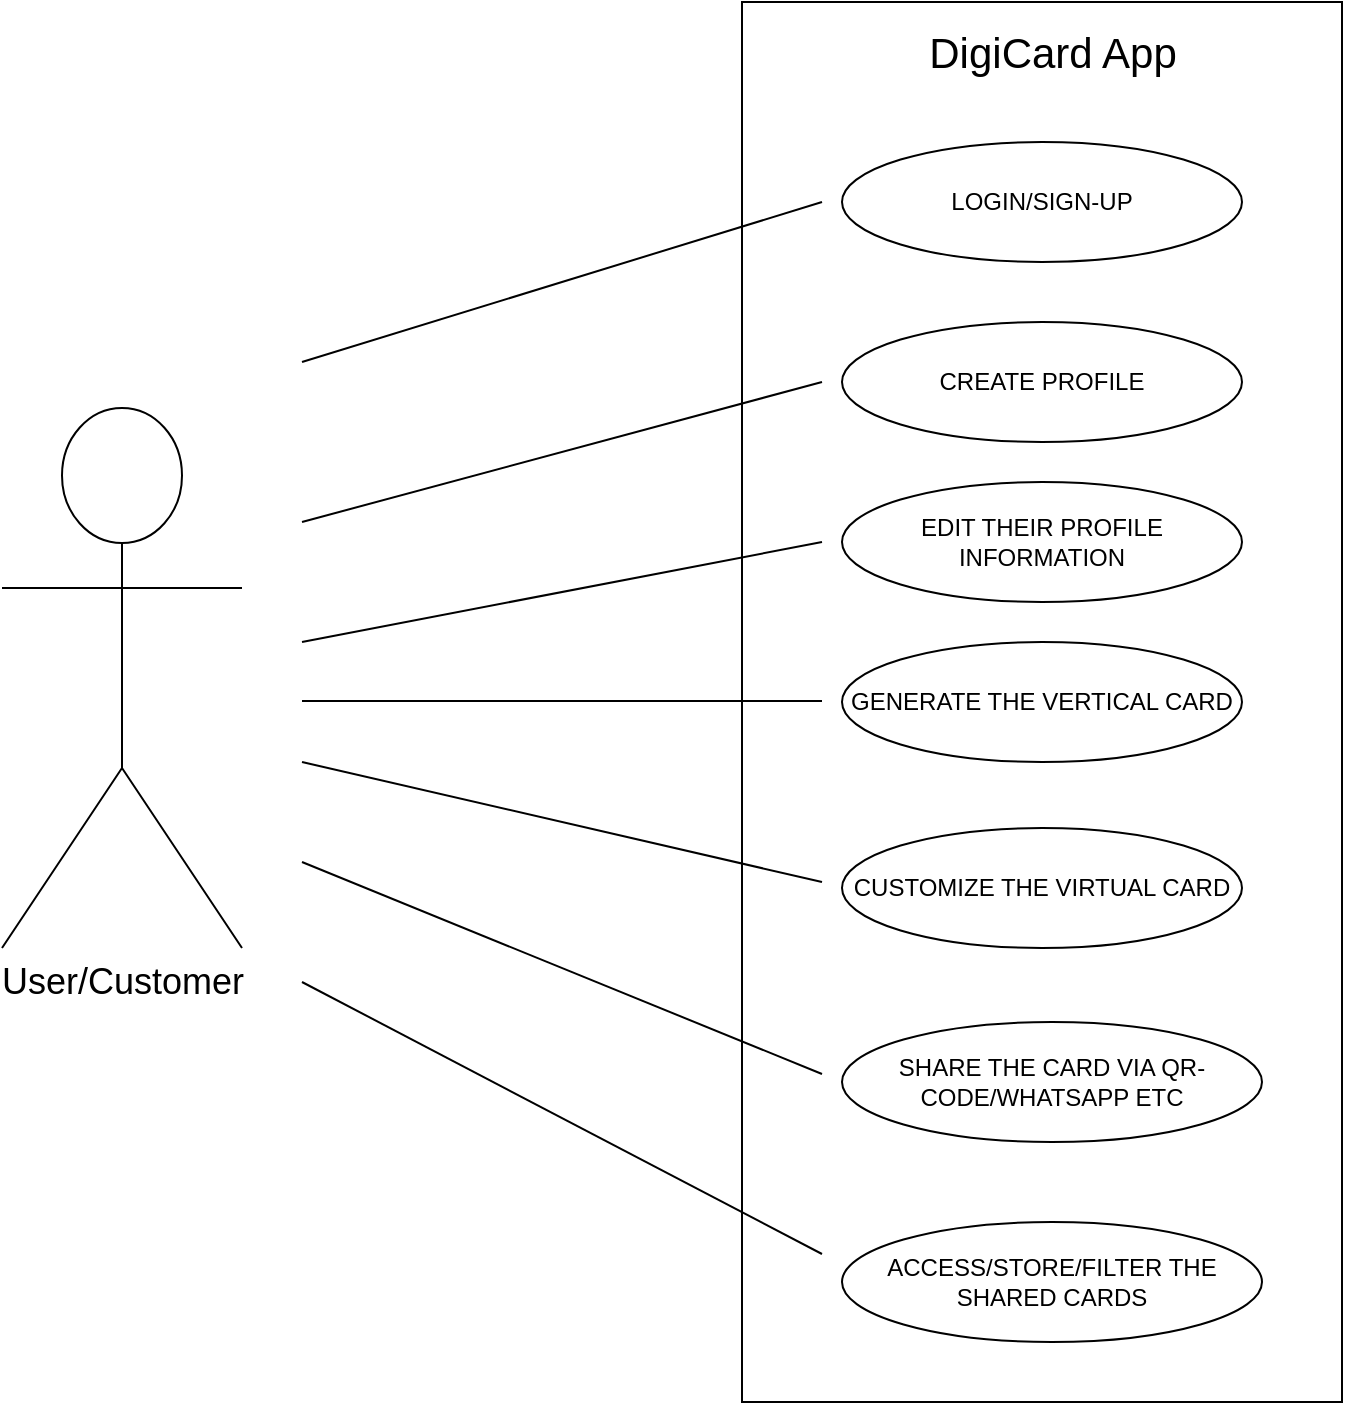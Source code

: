 <mxfile version="13.0.1" type="device"><diagram name="Page-1" id="e7e014a7-5840-1c2e-5031-d8a46d1fe8dd"><mxGraphModel dx="1422" dy="1588" grid="1" gridSize="10" guides="1" tooltips="1" connect="1" arrows="1" fold="1" page="1" pageScale="1" pageWidth="1169" pageHeight="826" background="#ffffff" math="0" shadow="0"><root><mxCell id="0"/><mxCell id="1" parent="0"/><mxCell id="-jYc_ogvdTRHQ53MUcNt-44" value="LOGIN/SIGN-UP" style="ellipse;whiteSpace=wrap;html=1;" vertex="1" parent="1"><mxGeometry x="470" y="40" width="200" height="60" as="geometry"/></mxCell><mxCell id="-jYc_ogvdTRHQ53MUcNt-45" value="CREATE PROFILE" style="ellipse;whiteSpace=wrap;html=1;" vertex="1" parent="1"><mxGeometry x="470" y="130" width="200" height="60" as="geometry"/></mxCell><mxCell id="-jYc_ogvdTRHQ53MUcNt-46" value="EDIT THEIR PROFILE INFORMATION" style="ellipse;whiteSpace=wrap;html=1;" vertex="1" parent="1"><mxGeometry x="470" y="210" width="200" height="60" as="geometry"/></mxCell><mxCell id="-jYc_ogvdTRHQ53MUcNt-47" value="GENERATE THE VERTICAL CARD" style="ellipse;whiteSpace=wrap;html=1;" vertex="1" parent="1"><mxGeometry x="470" y="290" width="200" height="60" as="geometry"/></mxCell><mxCell id="-jYc_ogvdTRHQ53MUcNt-48" value="CUSTOMIZE THE VIRTUAL CARD" style="ellipse;whiteSpace=wrap;html=1;" vertex="1" parent="1"><mxGeometry x="470" y="383" width="200" height="60" as="geometry"/></mxCell><mxCell id="-jYc_ogvdTRHQ53MUcNt-49" value="SHARE THE CARD VIA QR-CODE/WHATSAPP ETC" style="ellipse;whiteSpace=wrap;html=1;" vertex="1" parent="1"><mxGeometry x="470" y="480" width="210" height="60" as="geometry"/></mxCell><mxCell id="-jYc_ogvdTRHQ53MUcNt-50" value="ACCESS/STORE/FILTER THE SHARED CARDS" style="ellipse;whiteSpace=wrap;html=1;" vertex="1" parent="1"><mxGeometry x="470" y="580" width="210" height="60" as="geometry"/></mxCell><mxCell id="-jYc_ogvdTRHQ53MUcNt-54" value="" style="html=1;fillColor=none;" vertex="1" parent="1"><mxGeometry x="420" y="-30" width="300" height="700" as="geometry"/></mxCell><mxCell id="-jYc_ogvdTRHQ53MUcNt-68" value="" style="endArrow=none;html=1;" edge="1" parent="1"><mxGeometry width="50" height="50" relative="1" as="geometry"><mxPoint x="200" y="150" as="sourcePoint"/><mxPoint x="460" y="70" as="targetPoint"/></mxGeometry></mxCell><mxCell id="-jYc_ogvdTRHQ53MUcNt-73" value="" style="endArrow=none;html=1;" edge="1" parent="1"><mxGeometry width="50" height="50" relative="1" as="geometry"><mxPoint x="200" y="319.5" as="sourcePoint"/><mxPoint x="460" y="319.5" as="targetPoint"/></mxGeometry></mxCell><mxCell id="-jYc_ogvdTRHQ53MUcNt-74" value="" style="endArrow=none;html=1;" edge="1" parent="1"><mxGeometry width="50" height="50" relative="1" as="geometry"><mxPoint x="200" y="290" as="sourcePoint"/><mxPoint x="460" y="240" as="targetPoint"/></mxGeometry></mxCell><mxCell id="-jYc_ogvdTRHQ53MUcNt-75" value="" style="endArrow=none;html=1;" edge="1" parent="1"><mxGeometry width="50" height="50" relative="1" as="geometry"><mxPoint x="200" y="350" as="sourcePoint"/><mxPoint x="460" y="410" as="targetPoint"/></mxGeometry></mxCell><mxCell id="-jYc_ogvdTRHQ53MUcNt-76" value="" style="endArrow=none;html=1;" edge="1" parent="1"><mxGeometry width="50" height="50" relative="1" as="geometry"><mxPoint x="200" y="400" as="sourcePoint"/><mxPoint x="460" y="506" as="targetPoint"/></mxGeometry></mxCell><mxCell id="-jYc_ogvdTRHQ53MUcNt-78" value="User/Customer" style="shape=umlActor;verticalLabelPosition=bottom;labelBackgroundColor=#ffffff;verticalAlign=top;html=1;outlineConnect=0;fontSize=18;" vertex="1" parent="1"><mxGeometry x="50" y="173" width="120" height="270" as="geometry"/></mxCell><mxCell id="-jYc_ogvdTRHQ53MUcNt-79" value="" style="endArrow=none;html=1;" edge="1" parent="1"><mxGeometry width="50" height="50" relative="1" as="geometry"><mxPoint x="200" y="460" as="sourcePoint"/><mxPoint x="460" y="596" as="targetPoint"/></mxGeometry></mxCell><mxCell id="-jYc_ogvdTRHQ53MUcNt-80" value="" style="endArrow=none;html=1;" edge="1" parent="1"><mxGeometry width="50" height="50" relative="1" as="geometry"><mxPoint x="200" y="230" as="sourcePoint"/><mxPoint x="460" y="160" as="targetPoint"/></mxGeometry></mxCell><mxCell id="-jYc_ogvdTRHQ53MUcNt-81" value="DigiCard App" style="text;html=1;align=center;verticalAlign=middle;resizable=0;points=[];autosize=1;strokeWidth=5;fontSize=21;" vertex="1" parent="1"><mxGeometry x="505" y="-20" width="140" height="30" as="geometry"/></mxCell></root></mxGraphModel></diagram></mxfile>